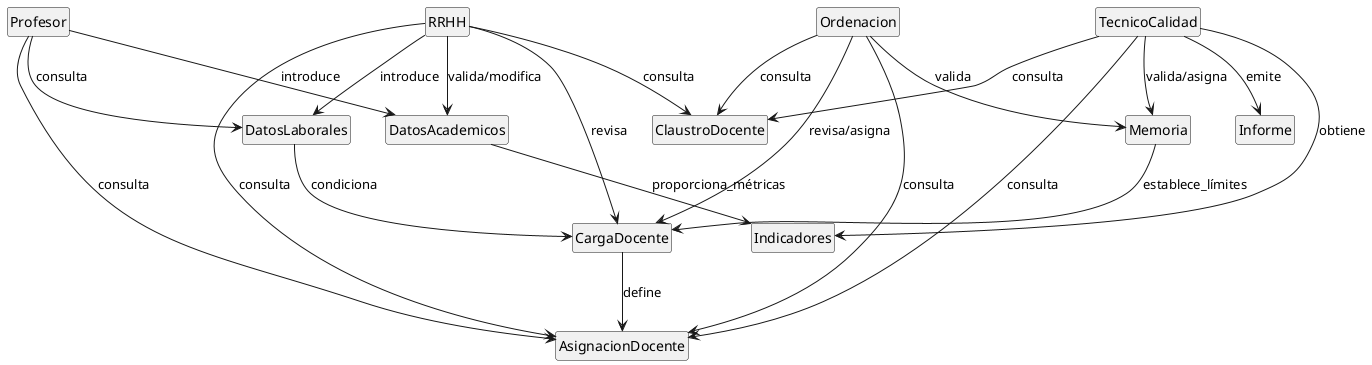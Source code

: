 @startuml

hide empty members
hide circle

class Profesor
class DatosAcademicos
class DatosLaborales
class AsignacionDocente
class CargaDocente
class Memoria
class Informe
class Indicadores
class RRHH
class Ordenacion
class TecnicoCalidad
class ClaustroDocente

Profesor --> DatosAcademicos : introduce
Profesor --> AsignacionDocente : consulta
Profesor --> DatosLaborales : consulta

RRHH --> DatosLaborales : introduce
RRHH --> DatosAcademicos : valida/modifica
RRHH --> CargaDocente : revisa
RRHH --> ClaustroDocente : consulta
RRHH --> AsignacionDocente : consulta

Ordenacion --> CargaDocente : revisa/asigna
Ordenacion --> Memoria : valida
Ordenacion --> ClaustroDocente : consulta
Ordenacion --> AsignacionDocente : consulta

TecnicoCalidad --> Memoria : valida/asigna
TecnicoCalidad --> Indicadores : obtiene
TecnicoCalidad --> Informe : emite
TecnicoCalidad --> ClaustroDocente : consulta
TecnicoCalidad --> AsignacionDocente : consulta

CargaDocente --> AsignacionDocente : define
Memoria --> CargaDocente : establece_límites
DatosAcademicos --> Indicadores : proporciona_métricas
DatosLaborales --> CargaDocente : condiciona

@enduml
